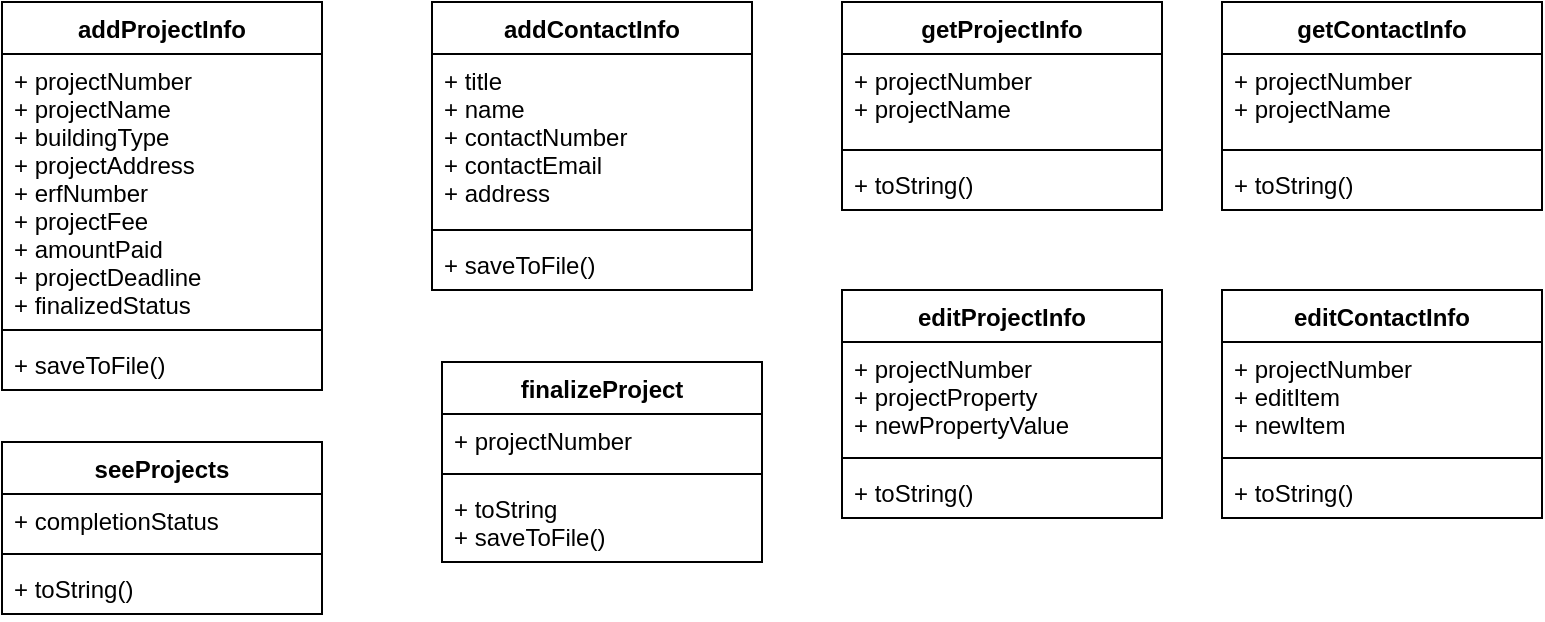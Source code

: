 <mxfile version="15.8.0" type="device"><diagram id="6ODFAw-fYJGx0QPoXd_Y" name="Page-1"><mxGraphModel dx="828" dy="462" grid="1" gridSize="10" guides="1" tooltips="1" connect="1" arrows="1" fold="1" page="1" pageScale="1" pageWidth="850" pageHeight="1100" math="0" shadow="0"><root><mxCell id="0"/><mxCell id="1" parent="0"/><mxCell id="30YK2W7EwrpWZAjyv9FG-5" value="addContactInfo" style="swimlane;fontStyle=1;align=center;verticalAlign=top;childLayout=stackLayout;horizontal=1;startSize=26;horizontalStack=0;resizeParent=1;resizeParentMax=0;resizeLast=0;collapsible=1;marginBottom=0;" parent="1" vertex="1"><mxGeometry x="265" y="40" width="160" height="144" as="geometry"/></mxCell><mxCell id="30YK2W7EwrpWZAjyv9FG-6" value="+ title&#10;+ name&#10;+ contactNumber&#10;+ contactEmail&#10;+ address" style="text;strokeColor=none;fillColor=none;align=left;verticalAlign=top;spacingLeft=4;spacingRight=4;overflow=hidden;rotatable=0;points=[[0,0.5],[1,0.5]];portConstraint=eastwest;" parent="30YK2W7EwrpWZAjyv9FG-5" vertex="1"><mxGeometry y="26" width="160" height="84" as="geometry"/></mxCell><mxCell id="30YK2W7EwrpWZAjyv9FG-7" value="" style="line;strokeWidth=1;fillColor=none;align=left;verticalAlign=middle;spacingTop=-1;spacingLeft=3;spacingRight=3;rotatable=0;labelPosition=right;points=[];portConstraint=eastwest;" parent="30YK2W7EwrpWZAjyv9FG-5" vertex="1"><mxGeometry y="110" width="160" height="8" as="geometry"/></mxCell><mxCell id="30YK2W7EwrpWZAjyv9FG-8" value="+ saveToFile()" style="text;strokeColor=none;fillColor=none;align=left;verticalAlign=top;spacingLeft=4;spacingRight=4;overflow=hidden;rotatable=0;points=[[0,0.5],[1,0.5]];portConstraint=eastwest;" parent="30YK2W7EwrpWZAjyv9FG-5" vertex="1"><mxGeometry y="118" width="160" height="26" as="geometry"/></mxCell><mxCell id="30YK2W7EwrpWZAjyv9FG-9" value="addProjectInfo" style="swimlane;fontStyle=1;align=center;verticalAlign=top;childLayout=stackLayout;horizontal=1;startSize=26;horizontalStack=0;resizeParent=1;resizeParentMax=0;resizeLast=0;collapsible=1;marginBottom=0;" parent="1" vertex="1"><mxGeometry x="50" y="40" width="160" height="194" as="geometry"/></mxCell><mxCell id="30YK2W7EwrpWZAjyv9FG-10" value="+ projectNumber&#10;+ projectName&#10;+ buildingType&#10;+ projectAddress&#10;+ erfNumber&#10;+ projectFee&#10;+ amountPaid&#10;+ projectDeadline&#10;+ finalizedStatus" style="text;strokeColor=none;fillColor=none;align=left;verticalAlign=top;spacingLeft=4;spacingRight=4;overflow=hidden;rotatable=0;points=[[0,0.5],[1,0.5]];portConstraint=eastwest;" parent="30YK2W7EwrpWZAjyv9FG-9" vertex="1"><mxGeometry y="26" width="160" height="134" as="geometry"/></mxCell><mxCell id="30YK2W7EwrpWZAjyv9FG-11" value="" style="line;strokeWidth=1;fillColor=none;align=left;verticalAlign=middle;spacingTop=-1;spacingLeft=3;spacingRight=3;rotatable=0;labelPosition=right;points=[];portConstraint=eastwest;" parent="30YK2W7EwrpWZAjyv9FG-9" vertex="1"><mxGeometry y="160" width="160" height="8" as="geometry"/></mxCell><mxCell id="30YK2W7EwrpWZAjyv9FG-12" value="+ saveToFile()" style="text;strokeColor=none;fillColor=none;align=left;verticalAlign=top;spacingLeft=4;spacingRight=4;overflow=hidden;rotatable=0;points=[[0,0.5],[1,0.5]];portConstraint=eastwest;" parent="30YK2W7EwrpWZAjyv9FG-9" vertex="1"><mxGeometry y="168" width="160" height="26" as="geometry"/></mxCell><mxCell id="30YK2W7EwrpWZAjyv9FG-13" value="getProjectInfo" style="swimlane;fontStyle=1;align=center;verticalAlign=top;childLayout=stackLayout;horizontal=1;startSize=26;horizontalStack=0;resizeParent=1;resizeParentMax=0;resizeLast=0;collapsible=1;marginBottom=0;" parent="1" vertex="1"><mxGeometry x="470" y="40" width="160" height="104" as="geometry"/></mxCell><mxCell id="30YK2W7EwrpWZAjyv9FG-14" value="+ projectNumber&#10;+ projectName" style="text;strokeColor=none;fillColor=none;align=left;verticalAlign=top;spacingLeft=4;spacingRight=4;overflow=hidden;rotatable=0;points=[[0,0.5],[1,0.5]];portConstraint=eastwest;" parent="30YK2W7EwrpWZAjyv9FG-13" vertex="1"><mxGeometry y="26" width="160" height="44" as="geometry"/></mxCell><mxCell id="30YK2W7EwrpWZAjyv9FG-15" value="" style="line;strokeWidth=1;fillColor=none;align=left;verticalAlign=middle;spacingTop=-1;spacingLeft=3;spacingRight=3;rotatable=0;labelPosition=right;points=[];portConstraint=eastwest;" parent="30YK2W7EwrpWZAjyv9FG-13" vertex="1"><mxGeometry y="70" width="160" height="8" as="geometry"/></mxCell><mxCell id="30YK2W7EwrpWZAjyv9FG-16" value="+ toString()" style="text;strokeColor=none;fillColor=none;align=left;verticalAlign=top;spacingLeft=4;spacingRight=4;overflow=hidden;rotatable=0;points=[[0,0.5],[1,0.5]];portConstraint=eastwest;" parent="30YK2W7EwrpWZAjyv9FG-13" vertex="1"><mxGeometry y="78" width="160" height="26" as="geometry"/></mxCell><mxCell id="30YK2W7EwrpWZAjyv9FG-17" value="editProjectInfo" style="swimlane;fontStyle=1;align=center;verticalAlign=top;childLayout=stackLayout;horizontal=1;startSize=26;horizontalStack=0;resizeParent=1;resizeParentMax=0;resizeLast=0;collapsible=1;marginBottom=0;" parent="1" vertex="1"><mxGeometry x="470" y="184" width="160" height="114" as="geometry"><mxRectangle x="470" y="184" width="120" height="26" as="alternateBounds"/></mxGeometry></mxCell><mxCell id="30YK2W7EwrpWZAjyv9FG-18" value="+ projectNumber&#10;+ projectProperty&#10;+ newPropertyValue" style="text;strokeColor=none;fillColor=none;align=left;verticalAlign=top;spacingLeft=4;spacingRight=4;overflow=hidden;rotatable=0;points=[[0,0.5],[1,0.5]];portConstraint=eastwest;" parent="30YK2W7EwrpWZAjyv9FG-17" vertex="1"><mxGeometry y="26" width="160" height="54" as="geometry"/></mxCell><mxCell id="30YK2W7EwrpWZAjyv9FG-19" value="" style="line;strokeWidth=1;fillColor=none;align=left;verticalAlign=middle;spacingTop=-1;spacingLeft=3;spacingRight=3;rotatable=0;labelPosition=right;points=[];portConstraint=eastwest;" parent="30YK2W7EwrpWZAjyv9FG-17" vertex="1"><mxGeometry y="80" width="160" height="8" as="geometry"/></mxCell><mxCell id="30YK2W7EwrpWZAjyv9FG-20" value="+ toString()" style="text;strokeColor=none;fillColor=none;align=left;verticalAlign=top;spacingLeft=4;spacingRight=4;overflow=hidden;rotatable=0;points=[[0,0.5],[1,0.5]];portConstraint=eastwest;" parent="30YK2W7EwrpWZAjyv9FG-17" vertex="1"><mxGeometry y="88" width="160" height="26" as="geometry"/></mxCell><mxCell id="30YK2W7EwrpWZAjyv9FG-21" value="getContactInfo" style="swimlane;fontStyle=1;align=center;verticalAlign=top;childLayout=stackLayout;horizontal=1;startSize=26;horizontalStack=0;resizeParent=1;resizeParentMax=0;resizeLast=0;collapsible=1;marginBottom=0;" parent="1" vertex="1"><mxGeometry x="660" y="40" width="160" height="104" as="geometry"/></mxCell><mxCell id="30YK2W7EwrpWZAjyv9FG-22" value="+ projectNumber&#10;+ projectName" style="text;strokeColor=none;fillColor=none;align=left;verticalAlign=top;spacingLeft=4;spacingRight=4;overflow=hidden;rotatable=0;points=[[0,0.5],[1,0.5]];portConstraint=eastwest;" parent="30YK2W7EwrpWZAjyv9FG-21" vertex="1"><mxGeometry y="26" width="160" height="44" as="geometry"/></mxCell><mxCell id="30YK2W7EwrpWZAjyv9FG-23" value="" style="line;strokeWidth=1;fillColor=none;align=left;verticalAlign=middle;spacingTop=-1;spacingLeft=3;spacingRight=3;rotatable=0;labelPosition=right;points=[];portConstraint=eastwest;" parent="30YK2W7EwrpWZAjyv9FG-21" vertex="1"><mxGeometry y="70" width="160" height="8" as="geometry"/></mxCell><mxCell id="30YK2W7EwrpWZAjyv9FG-24" value="+ toString()" style="text;strokeColor=none;fillColor=none;align=left;verticalAlign=top;spacingLeft=4;spacingRight=4;overflow=hidden;rotatable=0;points=[[0,0.5],[1,0.5]];portConstraint=eastwest;" parent="30YK2W7EwrpWZAjyv9FG-21" vertex="1"><mxGeometry y="78" width="160" height="26" as="geometry"/></mxCell><mxCell id="30YK2W7EwrpWZAjyv9FG-25" value="editContactInfo" style="swimlane;fontStyle=1;align=center;verticalAlign=top;childLayout=stackLayout;horizontal=1;startSize=26;horizontalStack=0;resizeParent=1;resizeParentMax=0;resizeLast=0;collapsible=1;marginBottom=0;" parent="1" vertex="1"><mxGeometry x="660" y="184" width="160" height="114" as="geometry"/></mxCell><mxCell id="30YK2W7EwrpWZAjyv9FG-26" value="+ projectNumber&#10;+ editItem&#10;+ newItem" style="text;strokeColor=none;fillColor=none;align=left;verticalAlign=top;spacingLeft=4;spacingRight=4;overflow=hidden;rotatable=0;points=[[0,0.5],[1,0.5]];portConstraint=eastwest;" parent="30YK2W7EwrpWZAjyv9FG-25" vertex="1"><mxGeometry y="26" width="160" height="54" as="geometry"/></mxCell><mxCell id="30YK2W7EwrpWZAjyv9FG-27" value="" style="line;strokeWidth=1;fillColor=none;align=left;verticalAlign=middle;spacingTop=-1;spacingLeft=3;spacingRight=3;rotatable=0;labelPosition=right;points=[];portConstraint=eastwest;" parent="30YK2W7EwrpWZAjyv9FG-25" vertex="1"><mxGeometry y="80" width="160" height="8" as="geometry"/></mxCell><mxCell id="30YK2W7EwrpWZAjyv9FG-28" value="+ toString()" style="text;strokeColor=none;fillColor=none;align=left;verticalAlign=top;spacingLeft=4;spacingRight=4;overflow=hidden;rotatable=0;points=[[0,0.5],[1,0.5]];portConstraint=eastwest;" parent="30YK2W7EwrpWZAjyv9FG-25" vertex="1"><mxGeometry y="88" width="160" height="26" as="geometry"/></mxCell><mxCell id="30YK2W7EwrpWZAjyv9FG-29" value="finalizeProject" style="swimlane;fontStyle=1;align=center;verticalAlign=top;childLayout=stackLayout;horizontal=1;startSize=26;horizontalStack=0;resizeParent=1;resizeParentMax=0;resizeLast=0;collapsible=1;marginBottom=0;" parent="1" vertex="1"><mxGeometry x="270" y="220" width="160" height="100" as="geometry"/></mxCell><mxCell id="30YK2W7EwrpWZAjyv9FG-30" value="+ projectNumber" style="text;strokeColor=none;fillColor=none;align=left;verticalAlign=top;spacingLeft=4;spacingRight=4;overflow=hidden;rotatable=0;points=[[0,0.5],[1,0.5]];portConstraint=eastwest;" parent="30YK2W7EwrpWZAjyv9FG-29" vertex="1"><mxGeometry y="26" width="160" height="26" as="geometry"/></mxCell><mxCell id="30YK2W7EwrpWZAjyv9FG-31" value="" style="line;strokeWidth=1;fillColor=none;align=left;verticalAlign=middle;spacingTop=-1;spacingLeft=3;spacingRight=3;rotatable=0;labelPosition=right;points=[];portConstraint=eastwest;" parent="30YK2W7EwrpWZAjyv9FG-29" vertex="1"><mxGeometry y="52" width="160" height="8" as="geometry"/></mxCell><mxCell id="30YK2W7EwrpWZAjyv9FG-32" value="+ toString&#10;+ saveToFile()" style="text;strokeColor=none;fillColor=none;align=left;verticalAlign=top;spacingLeft=4;spacingRight=4;overflow=hidden;rotatable=0;points=[[0,0.5],[1,0.5]];portConstraint=eastwest;" parent="30YK2W7EwrpWZAjyv9FG-29" vertex="1"><mxGeometry y="60" width="160" height="40" as="geometry"/></mxCell><mxCell id="30YK2W7EwrpWZAjyv9FG-33" value="seeProjects" style="swimlane;fontStyle=1;align=center;verticalAlign=top;childLayout=stackLayout;horizontal=1;startSize=26;horizontalStack=0;resizeParent=1;resizeParentMax=0;resizeLast=0;collapsible=1;marginBottom=0;" parent="1" vertex="1"><mxGeometry x="50" y="260" width="160" height="86" as="geometry"/></mxCell><mxCell id="30YK2W7EwrpWZAjyv9FG-34" value="+ completionStatus" style="text;strokeColor=none;fillColor=none;align=left;verticalAlign=top;spacingLeft=4;spacingRight=4;overflow=hidden;rotatable=0;points=[[0,0.5],[1,0.5]];portConstraint=eastwest;" parent="30YK2W7EwrpWZAjyv9FG-33" vertex="1"><mxGeometry y="26" width="160" height="26" as="geometry"/></mxCell><mxCell id="30YK2W7EwrpWZAjyv9FG-35" value="" style="line;strokeWidth=1;fillColor=none;align=left;verticalAlign=middle;spacingTop=-1;spacingLeft=3;spacingRight=3;rotatable=0;labelPosition=right;points=[];portConstraint=eastwest;" parent="30YK2W7EwrpWZAjyv9FG-33" vertex="1"><mxGeometry y="52" width="160" height="8" as="geometry"/></mxCell><mxCell id="30YK2W7EwrpWZAjyv9FG-36" value="+ toString()" style="text;strokeColor=none;fillColor=none;align=left;verticalAlign=top;spacingLeft=4;spacingRight=4;overflow=hidden;rotatable=0;points=[[0,0.5],[1,0.5]];portConstraint=eastwest;" parent="30YK2W7EwrpWZAjyv9FG-33" vertex="1"><mxGeometry y="60" width="160" height="26" as="geometry"/></mxCell></root></mxGraphModel></diagram></mxfile>